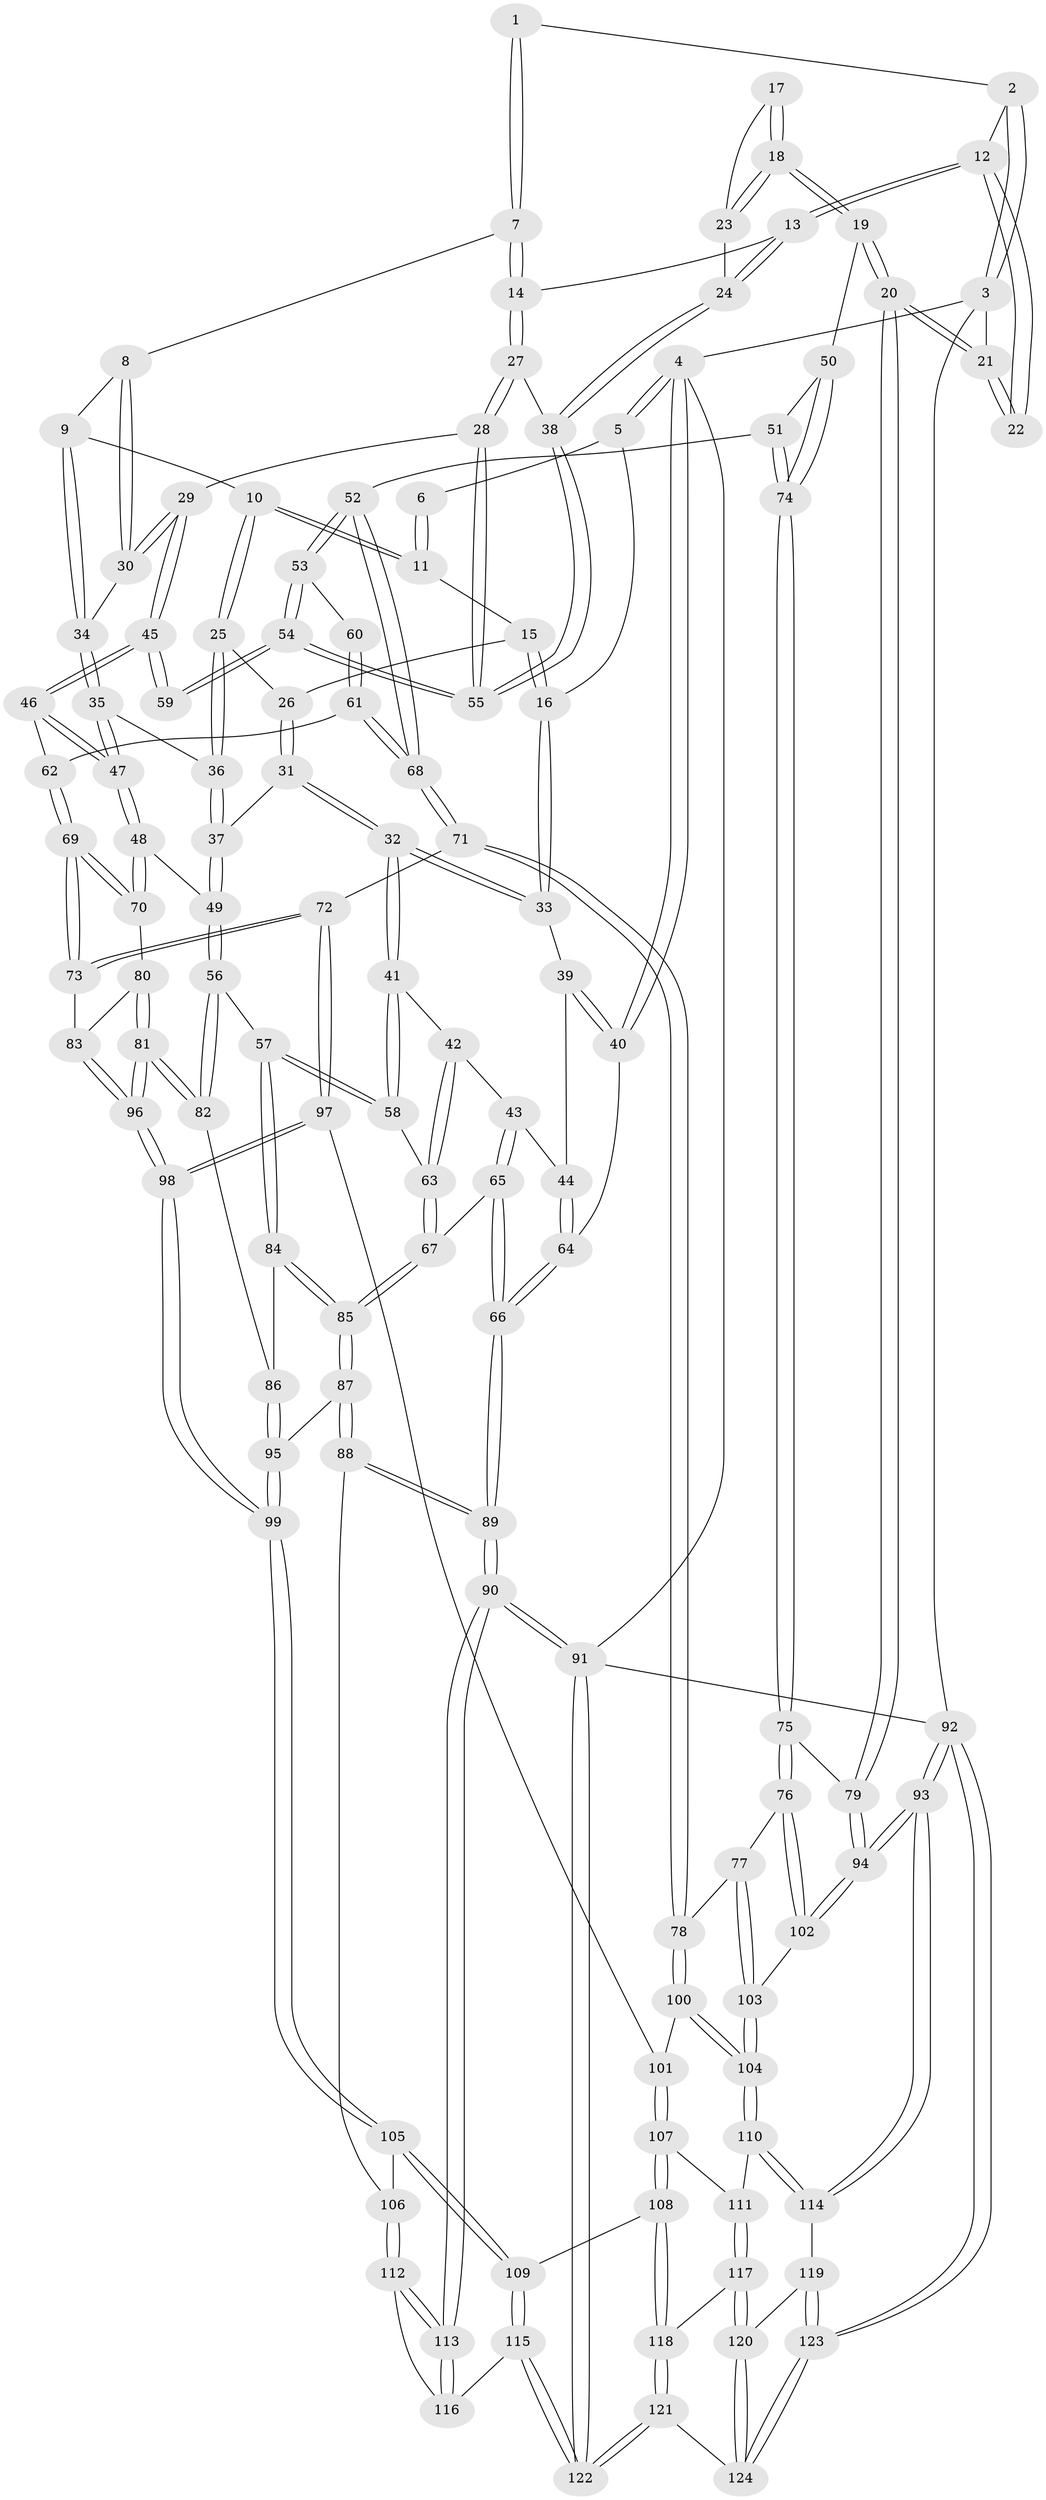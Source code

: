 // coarse degree distribution, {4: 0.46938775510204084, 3: 0.22448979591836735, 5: 0.14285714285714285, 6: 0.08163265306122448, 2: 0.02040816326530612, 9: 0.02040816326530612, 8: 0.02040816326530612, 7: 0.02040816326530612}
// Generated by graph-tools (version 1.1) at 2025/06/03/04/25 22:06:52]
// undirected, 124 vertices, 307 edges
graph export_dot {
graph [start="1"]
  node [color=gray90,style=filled];
  1 [pos="+0.6128536813795633+0"];
  2 [pos="+0.818254654981825+0"];
  3 [pos="+1+0"];
  4 [pos="+0+0"];
  5 [pos="+0.027481592443435354+0"];
  6 [pos="+0.5089080327979003+0"];
  7 [pos="+0.6288006017468384+0"];
  8 [pos="+0.5324128533669574+0.11406610784542331"];
  9 [pos="+0.4900986765345223+0.132716488559678"];
  10 [pos="+0.4669477329786536+0.13513370594538493"];
  11 [pos="+0.39048057564924493+0.045637721468591234"];
  12 [pos="+0.852774674591952+0.08791834930187116"];
  13 [pos="+0.8328230025579269+0.10982065825879529"];
  14 [pos="+0.7012520350734157+0.09855806655239492"];
  15 [pos="+0.3421791143894848+0.0700411753703634"];
  16 [pos="+0.2370629306466794+0.09881315247036397"];
  17 [pos="+0.9170319247964868+0.11285961075587454"];
  18 [pos="+0.9604172228889648+0.24731454653027787"];
  19 [pos="+1+0.2835986317168446"];
  20 [pos="+1+0.27148773727225445"];
  21 [pos="+1+0"];
  22 [pos="+0.9114516534226532+0.07546196869242584"];
  23 [pos="+0.9119102526493297+0.22836492929676352"];
  24 [pos="+0.8780078139836939+0.21628635493342524"];
  25 [pos="+0.4452241352070495+0.15428271836879218"];
  26 [pos="+0.4060334227114192+0.1612819679479134"];
  27 [pos="+0.6998518382725897+0.12854720465630246"];
  28 [pos="+0.6275365999995098+0.25621754866573354"];
  29 [pos="+0.6226056149478193+0.2598208577848349"];
  30 [pos="+0.5875570719851043+0.24382831150178208"];
  31 [pos="+0.2999631933592264+0.21367599162649195"];
  32 [pos="+0.24762983499895702+0.20807924675000378"];
  33 [pos="+0.22967434928141617+0.15909603025528413"];
  34 [pos="+0.5081774426337312+0.25936129509228706"];
  35 [pos="+0.4992518794733114+0.2662333375595782"];
  36 [pos="+0.4397935114973834+0.24389003540602477"];
  37 [pos="+0.3924566676924545+0.26694822785357136"];
  38 [pos="+0.7855767190103946+0.2608817576698668"];
  39 [pos="+0.07292379773392275+0.16412910141574855"];
  40 [pos="+0+0"];
  41 [pos="+0.23449017706756697+0.24771886067961993"];
  42 [pos="+0.13530491475003448+0.2848426694388579"];
  43 [pos="+0.035418635838214675+0.29487647993350335"];
  44 [pos="+0.032841250345870814+0.29364356245883555"];
  45 [pos="+0.6217861853973156+0.3090650900106646"];
  46 [pos="+0.6114446953119312+0.3362961940914072"];
  47 [pos="+0.486306156087412+0.38152323754684847"];
  48 [pos="+0.48125809825790894+0.3874717670514358"];
  49 [pos="+0.41398873622477805+0.384868944284854"];
  50 [pos="+0.9736766804991227+0.33043353621899874"];
  51 [pos="+0.8330283430086884+0.3653564299968706"];
  52 [pos="+0.7951955633685012+0.36001878195793957"];
  53 [pos="+0.7826407992023493+0.33490636619604347"];
  54 [pos="+0.7751655432122474+0.30100296979752333"];
  55 [pos="+0.7752320818057242+0.28138205452875137"];
  56 [pos="+0.35680903910734507+0.4147266463426521"];
  57 [pos="+0.3035598223759535+0.40763552303302625"];
  58 [pos="+0.2573109513561731+0.3654739668366502"];
  59 [pos="+0.6812392299167463+0.32664415247887224"];
  60 [pos="+0.7044024944297061+0.3564926880024621"];
  61 [pos="+0.690639785846647+0.38385952066531925"];
  62 [pos="+0.6212884374452214+0.35623316436779556"];
  63 [pos="+0.1320331493993556+0.42958817050487824"];
  64 [pos="+0+0.31676637177300415"];
  65 [pos="+0.10206570486924053+0.4289216287752907"];
  66 [pos="+0+0.564962735130176"];
  67 [pos="+0.1262106089573121+0.43419514057740977"];
  68 [pos="+0.7402028498392691+0.472858175804346"];
  69 [pos="+0.6287990434656925+0.4822057035642692"];
  70 [pos="+0.4824777801784226+0.3897674750923772"];
  71 [pos="+0.731802528399817+0.523314800938951"];
  72 [pos="+0.7010733712112129+0.5189555904918441"];
  73 [pos="+0.630635705704438+0.48541796415501814"];
  74 [pos="+0.8813371343040742+0.481320541952347"];
  75 [pos="+0.8650541719541133+0.5570191405456244"];
  76 [pos="+0.8602365354930942+0.5624315983041293"];
  77 [pos="+0.8382546239346752+0.5651598262326833"];
  78 [pos="+0.7605602779913225+0.5527281700556219"];
  79 [pos="+1+0.404215887934155"];
  80 [pos="+0.48769165803410036+0.4537736419350274"];
  81 [pos="+0.4033512376460036+0.5480422603924795"];
  82 [pos="+0.39314923204199675+0.5397183039338042"];
  83 [pos="+0.5244420627295673+0.5394677263375348"];
  84 [pos="+0.2687125726674751+0.48281930642786175"];
  85 [pos="+0.1815377773637348+0.5834803191234935"];
  86 [pos="+0.3361567663966455+0.555481460902035"];
  87 [pos="+0.17853691252668374+0.606067179848751"];
  88 [pos="+0.11856421464414703+0.66274963898736"];
  89 [pos="+0+0.6358297169643445"];
  90 [pos="+0+1"];
  91 [pos="+0+1"];
  92 [pos="+1+1"];
  93 [pos="+1+1"];
  94 [pos="+1+0.8800641406379498"];
  95 [pos="+0.25842399534466215+0.619315949045078"];
  96 [pos="+0.4732852065537407+0.6392123074869764"];
  97 [pos="+0.5011519736337743+0.6869603391310736"];
  98 [pos="+0.4787953031191456+0.6827678274895131"];
  99 [pos="+0.42074748936067935+0.7307159609454328"];
  100 [pos="+0.692142926609506+0.7044727425611623"];
  101 [pos="+0.5819925715577029+0.7247871584676497"];
  102 [pos="+1+0.7364228760877687"];
  103 [pos="+0.824639836752037+0.7644223986962152"];
  104 [pos="+0.7758673554215396+0.8011233775435754"];
  105 [pos="+0.3970354059180065+0.7828354860778437"];
  106 [pos="+0.17042575341220634+0.7739188185232133"];
  107 [pos="+0.6089379464237763+0.844311327871389"];
  108 [pos="+0.5408059200276121+0.8962925159333961"];
  109 [pos="+0.40072459580967146+0.842382277423225"];
  110 [pos="+0.7727241134998112+0.8463401298675391"];
  111 [pos="+0.6492630858779594+0.866530448902364"];
  112 [pos="+0.15174287283460694+0.869904063043274"];
  113 [pos="+0+0.9926431852663871"];
  114 [pos="+0.7790016177384727+0.8578665202901916"];
  115 [pos="+0.3415697135781951+0.9848911942403658"];
  116 [pos="+0.32191957591444703+0.9733013047882385"];
  117 [pos="+0.6414366540168451+0.9757059169440822"];
  118 [pos="+0.5517588599987693+0.941913434240519"];
  119 [pos="+0.7678892928792374+0.9146571174065818"];
  120 [pos="+0.6799165700160693+1"];
  121 [pos="+0.3797881860171448+1"];
  122 [pos="+0.37022283486946983+1"];
  123 [pos="+1+1"];
  124 [pos="+0.6810226697384629+1"];
  1 -- 2;
  1 -- 7;
  1 -- 7;
  2 -- 3;
  2 -- 3;
  2 -- 12;
  3 -- 4;
  3 -- 21;
  3 -- 92;
  4 -- 5;
  4 -- 5;
  4 -- 40;
  4 -- 40;
  4 -- 91;
  5 -- 6;
  5 -- 16;
  6 -- 11;
  6 -- 11;
  7 -- 8;
  7 -- 14;
  7 -- 14;
  8 -- 9;
  8 -- 30;
  8 -- 30;
  9 -- 10;
  9 -- 34;
  9 -- 34;
  10 -- 11;
  10 -- 11;
  10 -- 25;
  10 -- 25;
  11 -- 15;
  12 -- 13;
  12 -- 13;
  12 -- 22;
  12 -- 22;
  13 -- 14;
  13 -- 24;
  13 -- 24;
  14 -- 27;
  14 -- 27;
  15 -- 16;
  15 -- 16;
  15 -- 26;
  16 -- 33;
  16 -- 33;
  17 -- 18;
  17 -- 18;
  17 -- 23;
  18 -- 19;
  18 -- 19;
  18 -- 23;
  18 -- 23;
  19 -- 20;
  19 -- 20;
  19 -- 50;
  20 -- 21;
  20 -- 21;
  20 -- 79;
  20 -- 79;
  21 -- 22;
  21 -- 22;
  23 -- 24;
  24 -- 38;
  24 -- 38;
  25 -- 26;
  25 -- 36;
  25 -- 36;
  26 -- 31;
  26 -- 31;
  27 -- 28;
  27 -- 28;
  27 -- 38;
  28 -- 29;
  28 -- 55;
  28 -- 55;
  29 -- 30;
  29 -- 30;
  29 -- 45;
  29 -- 45;
  30 -- 34;
  31 -- 32;
  31 -- 32;
  31 -- 37;
  32 -- 33;
  32 -- 33;
  32 -- 41;
  32 -- 41;
  33 -- 39;
  34 -- 35;
  34 -- 35;
  35 -- 36;
  35 -- 47;
  35 -- 47;
  36 -- 37;
  36 -- 37;
  37 -- 49;
  37 -- 49;
  38 -- 55;
  38 -- 55;
  39 -- 40;
  39 -- 40;
  39 -- 44;
  40 -- 64;
  41 -- 42;
  41 -- 58;
  41 -- 58;
  42 -- 43;
  42 -- 63;
  42 -- 63;
  43 -- 44;
  43 -- 65;
  43 -- 65;
  44 -- 64;
  44 -- 64;
  45 -- 46;
  45 -- 46;
  45 -- 59;
  45 -- 59;
  46 -- 47;
  46 -- 47;
  46 -- 62;
  47 -- 48;
  47 -- 48;
  48 -- 49;
  48 -- 70;
  48 -- 70;
  49 -- 56;
  49 -- 56;
  50 -- 51;
  50 -- 74;
  50 -- 74;
  51 -- 52;
  51 -- 74;
  51 -- 74;
  52 -- 53;
  52 -- 53;
  52 -- 68;
  52 -- 68;
  53 -- 54;
  53 -- 54;
  53 -- 60;
  54 -- 55;
  54 -- 55;
  54 -- 59;
  54 -- 59;
  56 -- 57;
  56 -- 82;
  56 -- 82;
  57 -- 58;
  57 -- 58;
  57 -- 84;
  57 -- 84;
  58 -- 63;
  60 -- 61;
  60 -- 61;
  61 -- 62;
  61 -- 68;
  61 -- 68;
  62 -- 69;
  62 -- 69;
  63 -- 67;
  63 -- 67;
  64 -- 66;
  64 -- 66;
  65 -- 66;
  65 -- 66;
  65 -- 67;
  66 -- 89;
  66 -- 89;
  67 -- 85;
  67 -- 85;
  68 -- 71;
  68 -- 71;
  69 -- 70;
  69 -- 70;
  69 -- 73;
  69 -- 73;
  70 -- 80;
  71 -- 72;
  71 -- 78;
  71 -- 78;
  72 -- 73;
  72 -- 73;
  72 -- 97;
  72 -- 97;
  73 -- 83;
  74 -- 75;
  74 -- 75;
  75 -- 76;
  75 -- 76;
  75 -- 79;
  76 -- 77;
  76 -- 102;
  76 -- 102;
  77 -- 78;
  77 -- 103;
  77 -- 103;
  78 -- 100;
  78 -- 100;
  79 -- 94;
  79 -- 94;
  80 -- 81;
  80 -- 81;
  80 -- 83;
  81 -- 82;
  81 -- 82;
  81 -- 96;
  81 -- 96;
  82 -- 86;
  83 -- 96;
  83 -- 96;
  84 -- 85;
  84 -- 85;
  84 -- 86;
  85 -- 87;
  85 -- 87;
  86 -- 95;
  86 -- 95;
  87 -- 88;
  87 -- 88;
  87 -- 95;
  88 -- 89;
  88 -- 89;
  88 -- 106;
  89 -- 90;
  89 -- 90;
  90 -- 91;
  90 -- 91;
  90 -- 113;
  90 -- 113;
  91 -- 122;
  91 -- 122;
  91 -- 92;
  92 -- 93;
  92 -- 93;
  92 -- 123;
  92 -- 123;
  93 -- 94;
  93 -- 94;
  93 -- 114;
  93 -- 114;
  94 -- 102;
  94 -- 102;
  95 -- 99;
  95 -- 99;
  96 -- 98;
  96 -- 98;
  97 -- 98;
  97 -- 98;
  97 -- 101;
  98 -- 99;
  98 -- 99;
  99 -- 105;
  99 -- 105;
  100 -- 101;
  100 -- 104;
  100 -- 104;
  101 -- 107;
  101 -- 107;
  102 -- 103;
  103 -- 104;
  103 -- 104;
  104 -- 110;
  104 -- 110;
  105 -- 106;
  105 -- 109;
  105 -- 109;
  106 -- 112;
  106 -- 112;
  107 -- 108;
  107 -- 108;
  107 -- 111;
  108 -- 109;
  108 -- 118;
  108 -- 118;
  109 -- 115;
  109 -- 115;
  110 -- 111;
  110 -- 114;
  110 -- 114;
  111 -- 117;
  111 -- 117;
  112 -- 113;
  112 -- 113;
  112 -- 116;
  113 -- 116;
  113 -- 116;
  114 -- 119;
  115 -- 116;
  115 -- 122;
  115 -- 122;
  117 -- 118;
  117 -- 120;
  117 -- 120;
  118 -- 121;
  118 -- 121;
  119 -- 120;
  119 -- 123;
  119 -- 123;
  120 -- 124;
  120 -- 124;
  121 -- 122;
  121 -- 122;
  121 -- 124;
  123 -- 124;
  123 -- 124;
}
